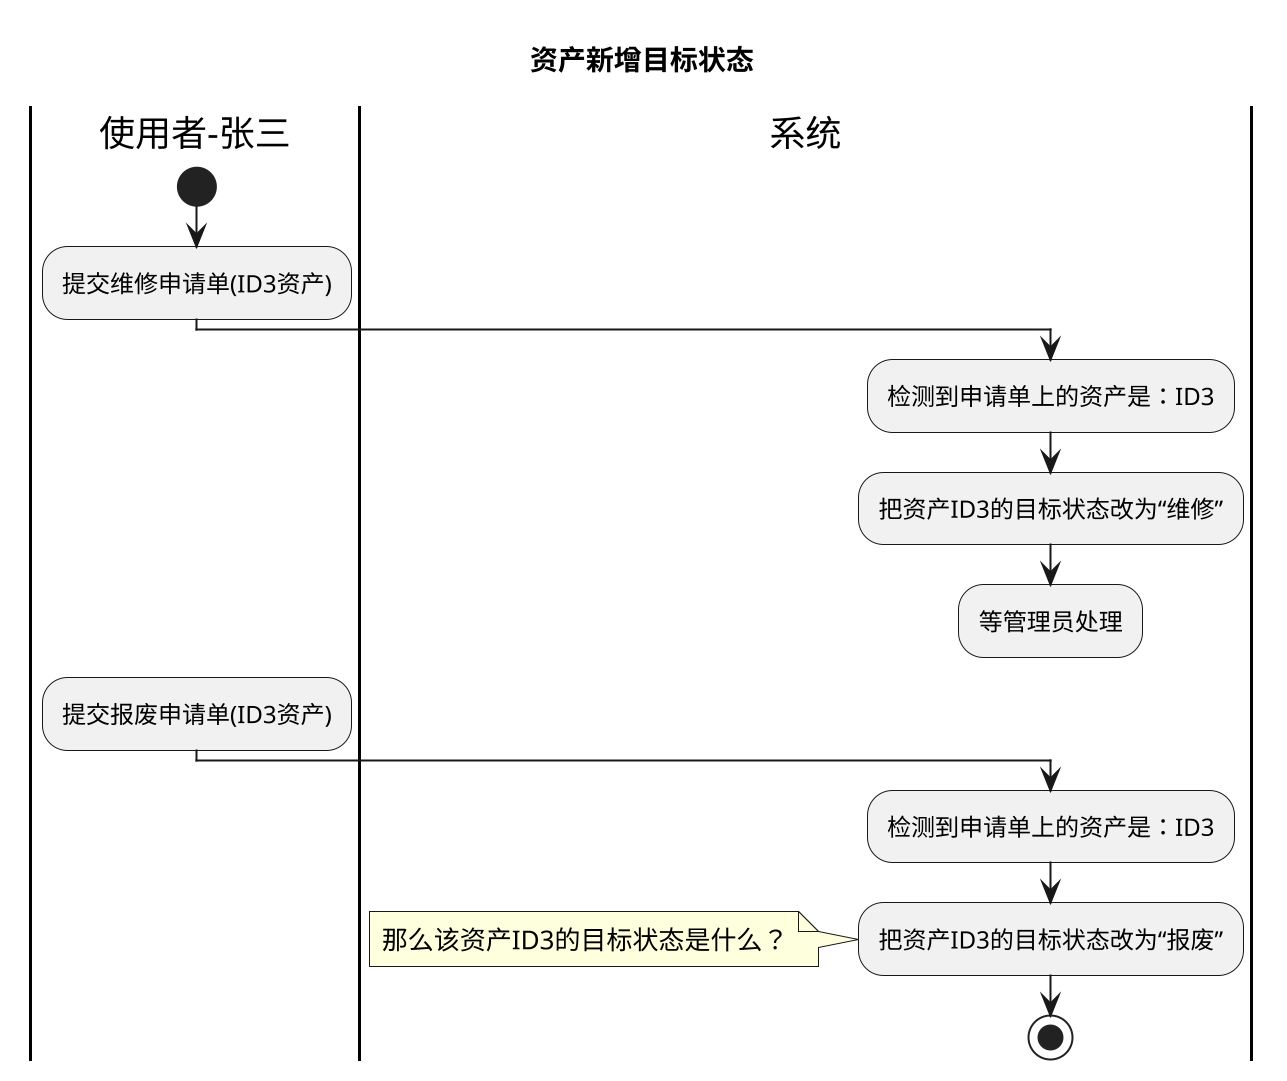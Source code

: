 @startuml
scale 2
title 资产新增目标状态

|使用者-张三|
start
:提交维修申请单(ID3资产);

    |系统|
    :检测到申请单上的资产是：ID3;
    :把资产ID3的目标状态改为“维修”;
    :等管理员处理;
    detach
|使用者-张三|
:提交报废申请单(ID3资产);

    |系统|
    :检测到申请单上的资产是：ID3;
    :把资产ID3的目标状态改为“报废”;
note
那么该资产ID3的目标状态是什么？
end note
stop
@enduml